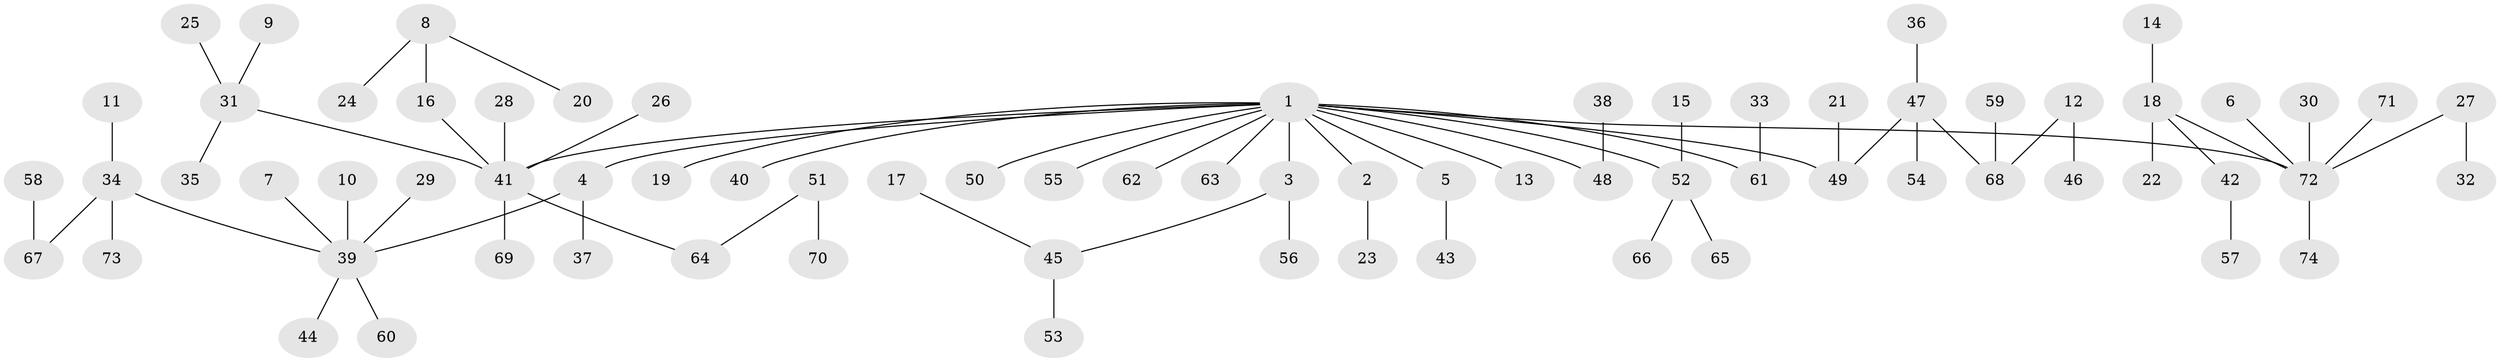 // original degree distribution, {5: 0.0472972972972973, 9: 0.006756756756756757, 4: 0.05405405405405406, 7: 0.013513513513513514, 3: 0.0945945945945946, 2: 0.2635135135135135, 1: 0.5135135135135135, 8: 0.006756756756756757}
// Generated by graph-tools (version 1.1) at 2025/26/03/09/25 03:26:28]
// undirected, 74 vertices, 73 edges
graph export_dot {
graph [start="1"]
  node [color=gray90,style=filled];
  1;
  2;
  3;
  4;
  5;
  6;
  7;
  8;
  9;
  10;
  11;
  12;
  13;
  14;
  15;
  16;
  17;
  18;
  19;
  20;
  21;
  22;
  23;
  24;
  25;
  26;
  27;
  28;
  29;
  30;
  31;
  32;
  33;
  34;
  35;
  36;
  37;
  38;
  39;
  40;
  41;
  42;
  43;
  44;
  45;
  46;
  47;
  48;
  49;
  50;
  51;
  52;
  53;
  54;
  55;
  56;
  57;
  58;
  59;
  60;
  61;
  62;
  63;
  64;
  65;
  66;
  67;
  68;
  69;
  70;
  71;
  72;
  73;
  74;
  1 -- 2 [weight=1.0];
  1 -- 3 [weight=1.0];
  1 -- 4 [weight=1.0];
  1 -- 5 [weight=1.0];
  1 -- 13 [weight=1.0];
  1 -- 19 [weight=1.0];
  1 -- 40 [weight=1.0];
  1 -- 41 [weight=1.0];
  1 -- 48 [weight=1.0];
  1 -- 49 [weight=1.0];
  1 -- 50 [weight=1.0];
  1 -- 52 [weight=1.0];
  1 -- 55 [weight=1.0];
  1 -- 61 [weight=1.0];
  1 -- 62 [weight=1.0];
  1 -- 63 [weight=1.0];
  1 -- 72 [weight=1.0];
  2 -- 23 [weight=1.0];
  3 -- 45 [weight=1.0];
  3 -- 56 [weight=1.0];
  4 -- 37 [weight=1.0];
  4 -- 39 [weight=1.0];
  5 -- 43 [weight=1.0];
  6 -- 72 [weight=1.0];
  7 -- 39 [weight=1.0];
  8 -- 16 [weight=1.0];
  8 -- 20 [weight=1.0];
  8 -- 24 [weight=1.0];
  9 -- 31 [weight=1.0];
  10 -- 39 [weight=1.0];
  11 -- 34 [weight=1.0];
  12 -- 46 [weight=1.0];
  12 -- 68 [weight=1.0];
  14 -- 18 [weight=1.0];
  15 -- 52 [weight=1.0];
  16 -- 41 [weight=1.0];
  17 -- 45 [weight=1.0];
  18 -- 22 [weight=1.0];
  18 -- 42 [weight=1.0];
  18 -- 72 [weight=1.0];
  21 -- 49 [weight=1.0];
  25 -- 31 [weight=1.0];
  26 -- 41 [weight=1.0];
  27 -- 32 [weight=1.0];
  27 -- 72 [weight=1.0];
  28 -- 41 [weight=1.0];
  29 -- 39 [weight=1.0];
  30 -- 72 [weight=1.0];
  31 -- 35 [weight=1.0];
  31 -- 41 [weight=1.0];
  33 -- 61 [weight=1.0];
  34 -- 39 [weight=1.0];
  34 -- 67 [weight=1.0];
  34 -- 73 [weight=1.0];
  36 -- 47 [weight=1.0];
  38 -- 48 [weight=1.0];
  39 -- 44 [weight=1.0];
  39 -- 60 [weight=1.0];
  41 -- 64 [weight=1.0];
  41 -- 69 [weight=1.0];
  42 -- 57 [weight=1.0];
  45 -- 53 [weight=1.0];
  47 -- 49 [weight=1.0];
  47 -- 54 [weight=1.0];
  47 -- 68 [weight=1.0];
  51 -- 64 [weight=1.0];
  51 -- 70 [weight=1.0];
  52 -- 65 [weight=1.0];
  52 -- 66 [weight=1.0];
  58 -- 67 [weight=1.0];
  59 -- 68 [weight=1.0];
  71 -- 72 [weight=1.0];
  72 -- 74 [weight=1.0];
}
